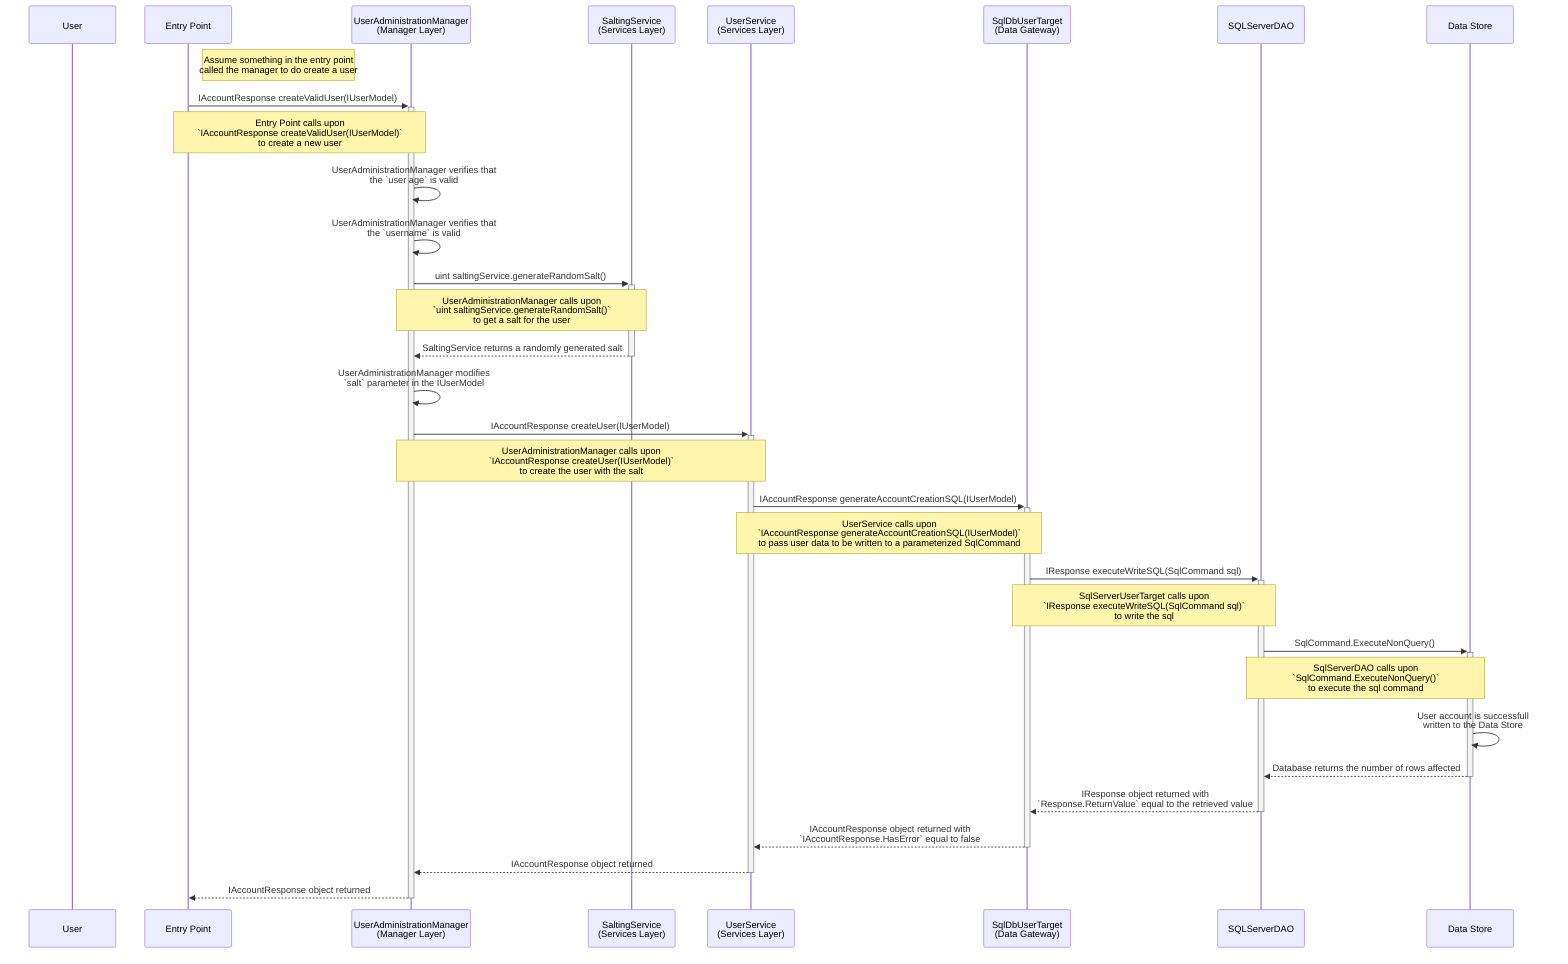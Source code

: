 sequenceDiagram
participant u as User
participant e as Entry Point
participant usm as UserAdministrationManager<br>(Manager Layer)
participant ss as SaltingService<br>(Services Layer)
participant uc as UserService<br>(Services Layer)
participant dg as SqlDbUserTarget<br>(Data Gateway)
participant da as SQLServerDAO
participant ds as Data Store

Note Right of e: Assume something in the entry point<br>called the manager to do create a user
e->>+usm: IAccountResponse createValidUser(IUserModel)
    Note over e,usm: Entry Point calls upon<br>`IAccountResponse createValidUser(IUserModel)`<br>to create a new user

usm->>usm: UserAdministrationManager verifies that<br>the `user age` is valid
usm->>usm: UserAdministrationManager verifies that<br>the `username` is valid

usm->>+ss: uint saltingService.generateRandomSalt()
    Note over ss,usm: UserAdministrationManager calls upon<br>`uint saltingService.generateRandomSalt()`<br>to get a salt for the user
ss-->>-usm: SaltingService returns a randomly generated salt

usm->>usm: UserAdministrationManager modifies<br>`salt` parameter in the IUserModel
usm->>+uc: IAccountResponse createUser(IUserModel)
    Note over usm,uc: UserAdministrationManager calls upon<br>`IAccountResponse createUser(IUserModel)`<br>to create the user with the salt

uc->>+dg: IAccountResponse generateAccountCreationSQL(IUserModel)
    Note over uc,dg: UserService calls upon<br>`IAccountResponse generateAccountCreationSQL(IUserModel)`<br>to pass user data to be written to a parameterized SqlCommand

dg->>+da: IResponse executeWriteSQL(SqlCommand sql)
    Note over dg,da: SqlServerUserTarget calls upon<br>`IResponse executeWriteSQL(SqlCommand sql)`<br>to write the sql

da->>+ds: SqlCommand.ExecuteNonQuery()
    Note over da,ds: SqlServerDAO calls upon<br>`SqlCommand.ExecuteNonQuery()`<br>to execute the sql command

ds->>ds: User account is successfull<br>written to the Data Store

ds-->>-da: Database returns the number of rows affected

da-->>-dg: IResponse object returned with<br>`Response.ReturnValue` equal to the retrieved value

dg-->>-uc: IAccountResponse object returned with<br>`IAccountResponse.HasError` equal to false

uc-->>-usm: IAccountResponse object returned

usm-->>e: IAccountResponse object returned
deactivate usm
